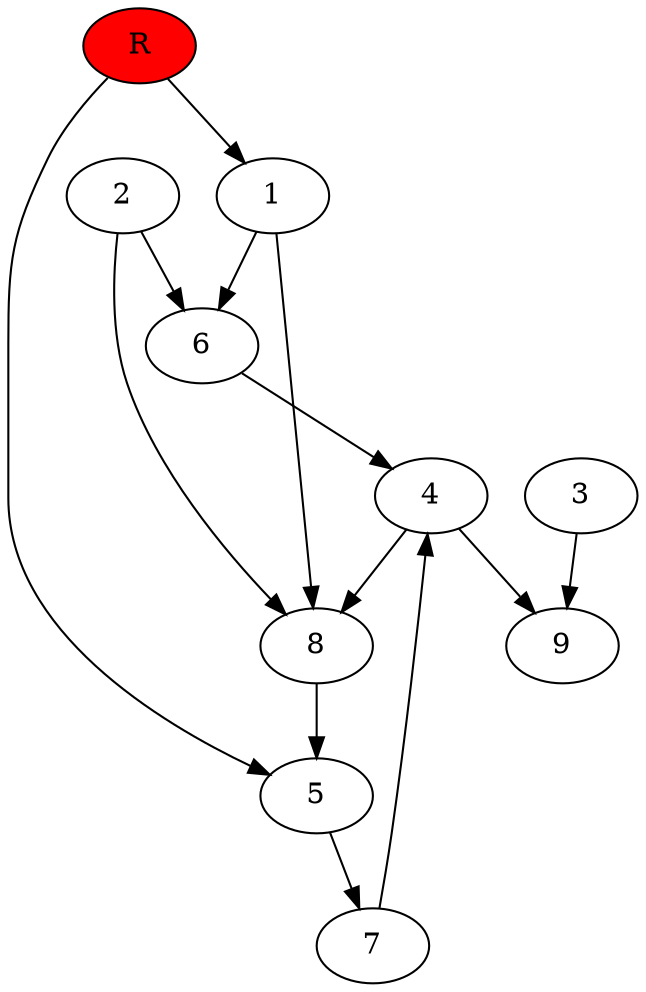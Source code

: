 digraph prb33146 {
	1
	2
	3
	4
	5
	6
	7
	8
	R [fillcolor="#ff0000" style=filled]
	1 -> 6
	1 -> 8
	2 -> 6
	2 -> 8
	3 -> 9
	4 -> 8
	4 -> 9
	5 -> 7
	6 -> 4
	7 -> 4
	8 -> 5
	R -> 1
	R -> 5
}

